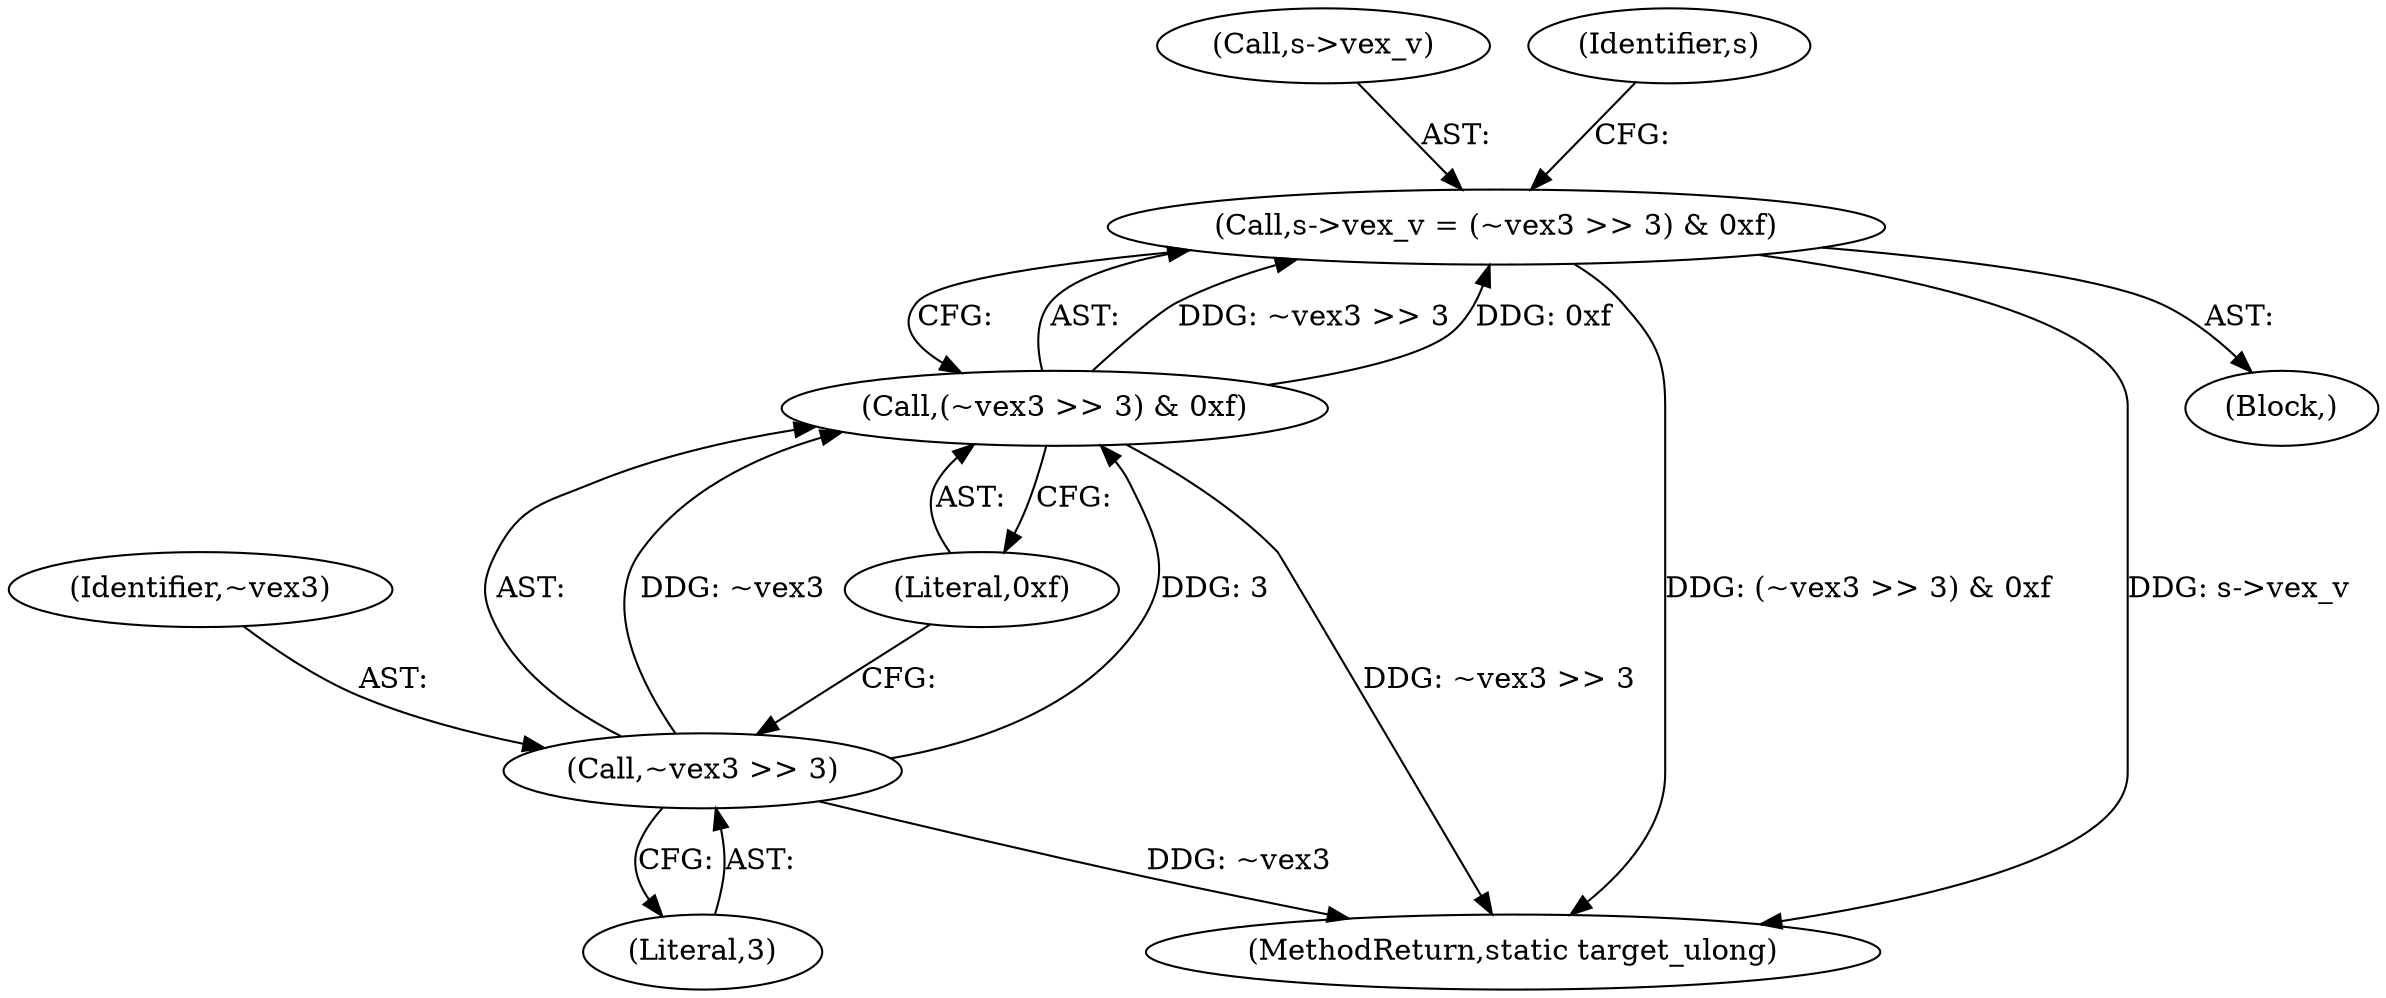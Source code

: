 digraph "0_qemu_30663fd26c0307e414622c7a8607fbc04f92ec14@pointer" {
"1000914" [label="(Call,s->vex_v = (~vex3 >> 3) & 0xf)"];
"1000918" [label="(Call,(~vex3 >> 3) & 0xf)"];
"1000919" [label="(Call,~vex3 >> 3)"];
"1000919" [label="(Call,~vex3 >> 3)"];
"1011840" [label="(MethodReturn,static target_ulong)"];
"1000922" [label="(Literal,0xf)"];
"1000782" [label="(Block,)"];
"1000915" [label="(Call,s->vex_v)"];
"1000925" [label="(Identifier,s)"];
"1000920" [label="(Identifier,~vex3)"];
"1000918" [label="(Call,(~vex3 >> 3) & 0xf)"];
"1000921" [label="(Literal,3)"];
"1000914" [label="(Call,s->vex_v = (~vex3 >> 3) & 0xf)"];
"1000914" -> "1000782"  [label="AST: "];
"1000914" -> "1000918"  [label="CFG: "];
"1000915" -> "1000914"  [label="AST: "];
"1000918" -> "1000914"  [label="AST: "];
"1000925" -> "1000914"  [label="CFG: "];
"1000914" -> "1011840"  [label="DDG: (~vex3 >> 3) & 0xf"];
"1000914" -> "1011840"  [label="DDG: s->vex_v"];
"1000918" -> "1000914"  [label="DDG: ~vex3 >> 3"];
"1000918" -> "1000914"  [label="DDG: 0xf"];
"1000918" -> "1000922"  [label="CFG: "];
"1000919" -> "1000918"  [label="AST: "];
"1000922" -> "1000918"  [label="AST: "];
"1000918" -> "1011840"  [label="DDG: ~vex3 >> 3"];
"1000919" -> "1000918"  [label="DDG: ~vex3"];
"1000919" -> "1000918"  [label="DDG: 3"];
"1000919" -> "1000921"  [label="CFG: "];
"1000920" -> "1000919"  [label="AST: "];
"1000921" -> "1000919"  [label="AST: "];
"1000922" -> "1000919"  [label="CFG: "];
"1000919" -> "1011840"  [label="DDG: ~vex3"];
}
